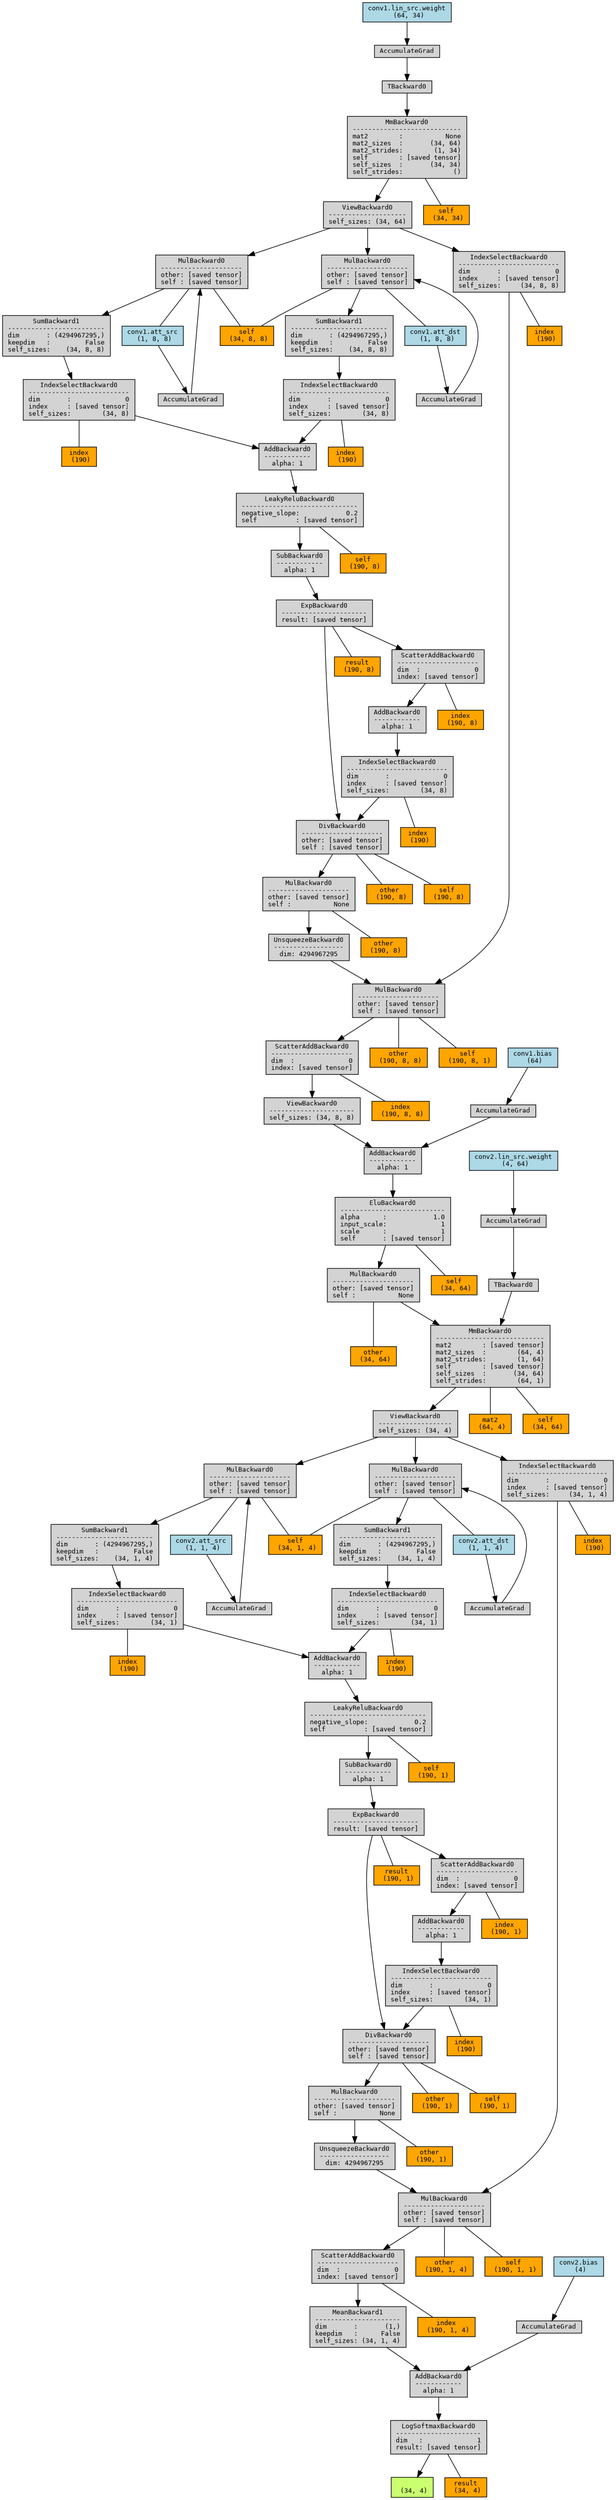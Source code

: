 digraph {
	graph [size="33.15,33.15"]
	node [align=left fontname=monospace fontsize=10 height=0.2 ranksep=0.1 shape=box style=filled]
	1972409575088 [label="
 (34, 4)" fillcolor=darkolivegreen1]
	1972409617040 -> 1972409576768 [dir=none]
	1972409576768 [label="result
 (34, 4)" fillcolor=orange]
	1972409617040 [label="LogSoftmaxBackward0
----------------------
dim   :              1
result: [saved tensor]"]
	1972409616656 -> 1972409617040
	1972409616656 [label="AddBackward0
------------
alpha: 1"]
	1972409616800 -> 1972409616656
	1972409616800 [label="MeanBackward1
----------------------
dim       :       (1,)
keepdim   :      False
self_sizes: (34, 1, 4)"]
	1972409616560 -> 1972409616800
	1972409616560 -> 1972409576528 [dir=none]
	1972409576528 [label="index
 (190, 1, 4)" fillcolor=orange]
	1972409616560 [label="ScatterAddBackward0
---------------------
dim  :              0
index: [saved tensor]"]
	1972409616464 -> 1972409616560
	1972409616464 -> 1972409575488 [dir=none]
	1972409575488 [label="other
 (190, 1, 4)" fillcolor=orange]
	1972409616464 -> 1972409576048 [dir=none]
	1972409576048 [label="self
 (190, 1, 1)" fillcolor=orange]
	1972409616464 [label="MulBackward0
---------------------
other: [saved tensor]
self : [saved tensor]"]
	1972409616368 -> 1972409616464
	1972409616368 [label="UnsqueezeBackward0
------------------
dim: 4294967295"]
	1972409616224 -> 1972409616368
	1972409616224 -> 1972343422496 [dir=none]
	1972343422496 [label="other
 (190, 1)" fillcolor=orange]
	1972409616224 [label="MulBackward0
---------------------
other: [saved tensor]
self :           None"]
	1972409615984 -> 1972409616224
	1972409615984 -> 1972409576128 [dir=none]
	1972409576128 [label="other
 (190, 1)" fillcolor=orange]
	1972409615984 -> 1972409575888 [dir=none]
	1972409575888 [label="self
 (190, 1)" fillcolor=orange]
	1972409615984 [label="DivBackward0
---------------------
other: [saved tensor]
self : [saved tensor]"]
	1972409615888 -> 1972409615984
	1972409615888 -> 1972292032032 [dir=none]
	1972292032032 [label="result
 (190, 1)" fillcolor=orange]
	1972409615888 [label="ExpBackward0
----------------------
result: [saved tensor]"]
	1972409615744 -> 1972409615888
	1972409615744 [label="SubBackward0
------------
alpha: 1"]
	1972409615648 -> 1972409615744
	1972409615648 -> 1972409575728 [dir=none]
	1972409575728 [label="self
 (190, 1)" fillcolor=orange]
	1972409615648 [label="LeakyReluBackward0
------------------------------
negative_slope:            0.2
self          : [saved tensor]"]
	1972409615456 -> 1972409615648
	1972409615456 [label="AddBackward0
------------
alpha: 1"]
	1972409615360 -> 1972409615456
	1972409615360 -> 1972409574848 [dir=none]
	1972409574848 [label="index
 (190)" fillcolor=orange]
	1972409615360 [label="IndexSelectBackward0
--------------------------
dim       :              0
index     : [saved tensor]
self_sizes:        (34, 1)"]
	1972409615120 -> 1972409615360
	1972409615120 [label="SumBackward1
-------------------------
dim       : (4294967295,)
keepdim   :         False
self_sizes:    (34, 1, 4)"]
	1972409617136 -> 1972409615120
	1972409617136 -> 1972308074128 [dir=none]
	1972308074128 [label="other
 (1, 1, 4)" fillcolor=orange]
	1972409617136 -> 1972409574288 [dir=none]
	1972409574288 [label="self
 (34, 1, 4)" fillcolor=orange]
	1972409617136 [label="MulBackward0
---------------------
other: [saved tensor]
self : [saved tensor]"]
	1972409617232 -> 1972409617136
	1972409617232 [label="ViewBackward0
-------------------
self_sizes: (34, 4)"]
	1972409617376 -> 1972409617232
	1972409617376 -> 1972409577088 [dir=none]
	1972409577088 [label="mat2
 (64, 4)" fillcolor=orange]
	1972409617376 -> 1972343473312 [dir=none]
	1972343473312 [label="self
 (34, 64)" fillcolor=orange]
	1972409617376 [label="MmBackward0
----------------------------
mat2        : [saved tensor]
mat2_sizes  :        (64, 4)
mat2_strides:        (1, 64)
self        : [saved tensor]
self_sizes  :       (34, 64)
self_strides:        (64, 1)"]
	1972409617472 -> 1972409617376
	1972409617472 -> 1972343421616 [dir=none]
	1972343421616 [label="other
 (34, 64)" fillcolor=orange]
	1972409617472 [label="MulBackward0
---------------------
other: [saved tensor]
self :           None"]
	1972409617616 -> 1972409617472
	1972409617616 -> 1972409574528 [dir=none]
	1972409574528 [label="self
 (34, 64)" fillcolor=orange]
	1972409617616 [label="EluBackward0
---------------------------
alpha      :            1.0
input_scale:              1
scale      :              1
self       : [saved tensor]"]
	1972409617712 -> 1972409617616
	1972409617712 [label="AddBackward0
------------
alpha: 1"]
	1972409617808 -> 1972409617712
	1972409617808 [label="ViewBackward0
----------------------
self_sizes: (34, 8, 8)"]
	1972409617952 -> 1972409617808
	1972409617952 -> 1972409575168 [dir=none]
	1972409575168 [label="index
 (190, 8, 8)" fillcolor=orange]
	1972409617952 [label="ScatterAddBackward0
---------------------
dim  :              0
index: [saved tensor]"]
	1972409618048 -> 1972409617952
	1972409618048 -> 1972409574128 [dir=none]
	1972409574128 [label="other
 (190, 8, 8)" fillcolor=orange]
	1972409618048 -> 1972409574688 [dir=none]
	1972409574688 [label="self
 (190, 8, 1)" fillcolor=orange]
	1972409618048 [label="MulBackward0
---------------------
other: [saved tensor]
self : [saved tensor]"]
	1972409618144 -> 1972409618048
	1972409618144 [label="UnsqueezeBackward0
------------------
dim: 4294967295"]
	1972409618288 -> 1972409618144
	1972409618288 -> 1972343846000 [dir=none]
	1972343846000 [label="other
 (190, 8)" fillcolor=orange]
	1972409618288 [label="MulBackward0
---------------------
other: [saved tensor]
self :           None"]
	1972409618384 -> 1972409618288
	1972409618384 -> 1972409574608 [dir=none]
	1972409574608 [label="other
 (190, 8)" fillcolor=orange]
	1972409618384 -> 1972342363120 [dir=none]
	1972342363120 [label="self
 (190, 8)" fillcolor=orange]
	1972409618384 [label="DivBackward0
---------------------
other: [saved tensor]
self : [saved tensor]"]
	1972409618480 -> 1972409618384
	1972409618480 -> 1972409576928 [dir=none]
	1972409576928 [label="result
 (190, 8)" fillcolor=orange]
	1972409618480 [label="ExpBackward0
----------------------
result: [saved tensor]"]
	1972409618624 -> 1972409618480
	1972409618624 [label="SubBackward0
------------
alpha: 1"]
	1972409618720 -> 1972409618624
	1972409618720 -> 1972409574368 [dir=none]
	1972409574368 [label="self
 (190, 8)" fillcolor=orange]
	1972409618720 [label="LeakyReluBackward0
------------------------------
negative_slope:            0.2
self          : [saved tensor]"]
	1972409618816 -> 1972409618720
	1972409618816 [label="AddBackward0
------------
alpha: 1"]
	1972409618912 -> 1972409618816
	1972409618912 -> 1972409574048 [dir=none]
	1972409574048 [label="index
 (190)" fillcolor=orange]
	1972409618912 [label="IndexSelectBackward0
--------------------------
dim       :              0
index     : [saved tensor]
self_sizes:        (34, 8)"]
	1972409619056 -> 1972409618912
	1972409619056 [label="SumBackward1
-------------------------
dim       : (4294967295,)
keepdim   :         False
self_sizes:    (34, 8, 8)"]
	1972409619152 -> 1972409619056
	1972409619152 -> 1972292036032 [dir=none]
	1972292036032 [label="other
 (1, 8, 8)" fillcolor=orange]
	1972409619152 -> 1972343420016 [dir=none]
	1972343420016 [label="self
 (34, 8, 8)" fillcolor=orange]
	1972409619152 [label="MulBackward0
---------------------
other: [saved tensor]
self : [saved tensor]"]
	1972409619248 -> 1972409619152
	1972409619248 [label="ViewBackward0
--------------------
self_sizes: (34, 64)"]
	1972409619392 -> 1972409619248
	1972409619392 -> 1972342133424 [dir=none]
	1972342133424 [label="self
 (34, 34)" fillcolor=orange]
	1972409619392 [label="MmBackward0
----------------------------
mat2        :           None
mat2_sizes  :       (34, 64)
mat2_strides:        (1, 34)
self        : [saved tensor]
self_sizes  :       (34, 34)
self_strides:             ()"]
	1972409619488 -> 1972409619392
	1972409619488 [label=TBackward0]
	1972409619584 -> 1972409619488
	1972342211824 [label="conv1.lin_src.weight
 (64, 34)" fillcolor=lightblue]
	1972342211824 -> 1972409619584
	1972409619584 [label=AccumulateGrad]
	1972409619200 -> 1972409619152
	1972292036032 [label="conv1.att_src
 (1, 8, 8)" fillcolor=lightblue]
	1972292036032 -> 1972409619200
	1972409619200 [label=AccumulateGrad]
	1972409618864 -> 1972409618816
	1972409618864 -> 1972342643328 [dir=none]
	1972342643328 [label="index
 (190)" fillcolor=orange]
	1972409618864 [label="IndexSelectBackward0
--------------------------
dim       :              0
index     : [saved tensor]
self_sizes:        (34, 8)"]
	1972409618960 -> 1972409618864
	1972409618960 [label="SumBackward1
-------------------------
dim       : (4294967295,)
keepdim   :         False
self_sizes:    (34, 8, 8)"]
	1972409619440 -> 1972409618960
	1972409619440 -> 1972343418976 [dir=none]
	1972343418976 [label="other
 (1, 8, 8)" fillcolor=orange]
	1972409619440 -> 1972343420016 [dir=none]
	1972343420016 [label="self
 (34, 8, 8)" fillcolor=orange]
	1972409619440 [label="MulBackward0
---------------------
other: [saved tensor]
self : [saved tensor]"]
	1972409619248 -> 1972409619440
	1972409619680 -> 1972409619440
	1972343418976 [label="conv1.att_dst
 (1, 8, 8)" fillcolor=lightblue]
	1972343418976 -> 1972409619680
	1972409619680 [label=AccumulateGrad]
	1972409618432 -> 1972409618384
	1972409618432 -> 1972409574208 [dir=none]
	1972409574208 [label="index
 (190)" fillcolor=orange]
	1972409618432 [label="IndexSelectBackward0
--------------------------
dim       :              0
index     : [saved tensor]
self_sizes:        (34, 8)"]
	1972409618768 -> 1972409618432
	1972409618768 [label="AddBackward0
------------
alpha: 1"]
	1972409619104 -> 1972409618768
	1972409619104 -> 1972409574768 [dir=none]
	1972409574768 [label="index
 (190, 8)" fillcolor=orange]
	1972409619104 [label="ScatterAddBackward0
---------------------
dim  :              0
index: [saved tensor]"]
	1972409618480 -> 1972409619104
	1972409618096 -> 1972409618048
	1972409618096 -> 1972307677792 [dir=none]
	1972307677792 [label="index
 (190)" fillcolor=orange]
	1972409618096 [label="IndexSelectBackward0
--------------------------
dim       :              0
index     : [saved tensor]
self_sizes:     (34, 8, 8)"]
	1972409619248 -> 1972409618096
	1972409617760 -> 1972409617712
	1972343417136 [label="conv1.bias
 (64)" fillcolor=lightblue]
	1972343417136 -> 1972409617760
	1972409617760 [label=AccumulateGrad]
	1972409617424 -> 1972409617376
	1972409617424 [label=TBackward0]
	1972409617520 -> 1972409617424
	1972343419936 [label="conv2.lin_src.weight
 (4, 64)" fillcolor=lightblue]
	1972343419936 -> 1972409617520
	1972409617520 [label=AccumulateGrad]
	1972409617184 -> 1972409617136
	1972308074128 [label="conv2.att_src
 (1, 1, 4)" fillcolor=lightblue]
	1972308074128 -> 1972409617184
	1972409617184 [label=AccumulateGrad]
	1972409615408 -> 1972409615456
	1972409615408 -> 1972409575248 [dir=none]
	1972409575248 [label="index
 (190)" fillcolor=orange]
	1972409615408 [label="IndexSelectBackward0
--------------------------
dim       :              0
index     : [saved tensor]
self_sizes:        (34, 1)"]
	1972409615264 -> 1972409615408
	1972409615264 [label="SumBackward1
-------------------------
dim       : (4294967295,)
keepdim   :         False
self_sizes:    (34, 1, 4)"]
	1972409617280 -> 1972409615264
	1972409617280 -> 1972342365360 [dir=none]
	1972342365360 [label="other
 (1, 1, 4)" fillcolor=orange]
	1972409617280 -> 1972409574288 [dir=none]
	1972409574288 [label="self
 (34, 1, 4)" fillcolor=orange]
	1972409617280 [label="MulBackward0
---------------------
other: [saved tensor]
self : [saved tensor]"]
	1972409617232 -> 1972409617280
	1972409618000 -> 1972409617280
	1972342365360 [label="conv2.att_dst
 (1, 1, 4)" fillcolor=lightblue]
	1972342365360 -> 1972409618000
	1972409618000 [label=AccumulateGrad]
	1972409615936 -> 1972409615984
	1972409615936 -> 1972409575568 [dir=none]
	1972409575568 [label="index
 (190)" fillcolor=orange]
	1972409615936 [label="IndexSelectBackward0
--------------------------
dim       :              0
index     : [saved tensor]
self_sizes:        (34, 1)"]
	1972409615504 -> 1972409615936
	1972409615504 [label="AddBackward0
------------
alpha: 1"]
	1972409615072 -> 1972409615504
	1972409615072 -> 1972409576208 [dir=none]
	1972409576208 [label="index
 (190, 1)" fillcolor=orange]
	1972409615072 [label="ScatterAddBackward0
---------------------
dim  :              0
index: [saved tensor]"]
	1972409615888 -> 1972409615072
	1972409616416 -> 1972409616464
	1972409616416 -> 1972409575408 [dir=none]
	1972409575408 [label="index
 (190)" fillcolor=orange]
	1972409616416 [label="IndexSelectBackward0
--------------------------
dim       :              0
index     : [saved tensor]
self_sizes:     (34, 1, 4)"]
	1972409617232 -> 1972409616416
	1972409616608 -> 1972409616656
	1972302410784 [label="conv2.bias
 (4)" fillcolor=lightblue]
	1972302410784 -> 1972409616608
	1972409616608 [label=AccumulateGrad]
	1972409617040 -> 1972409575088
}
